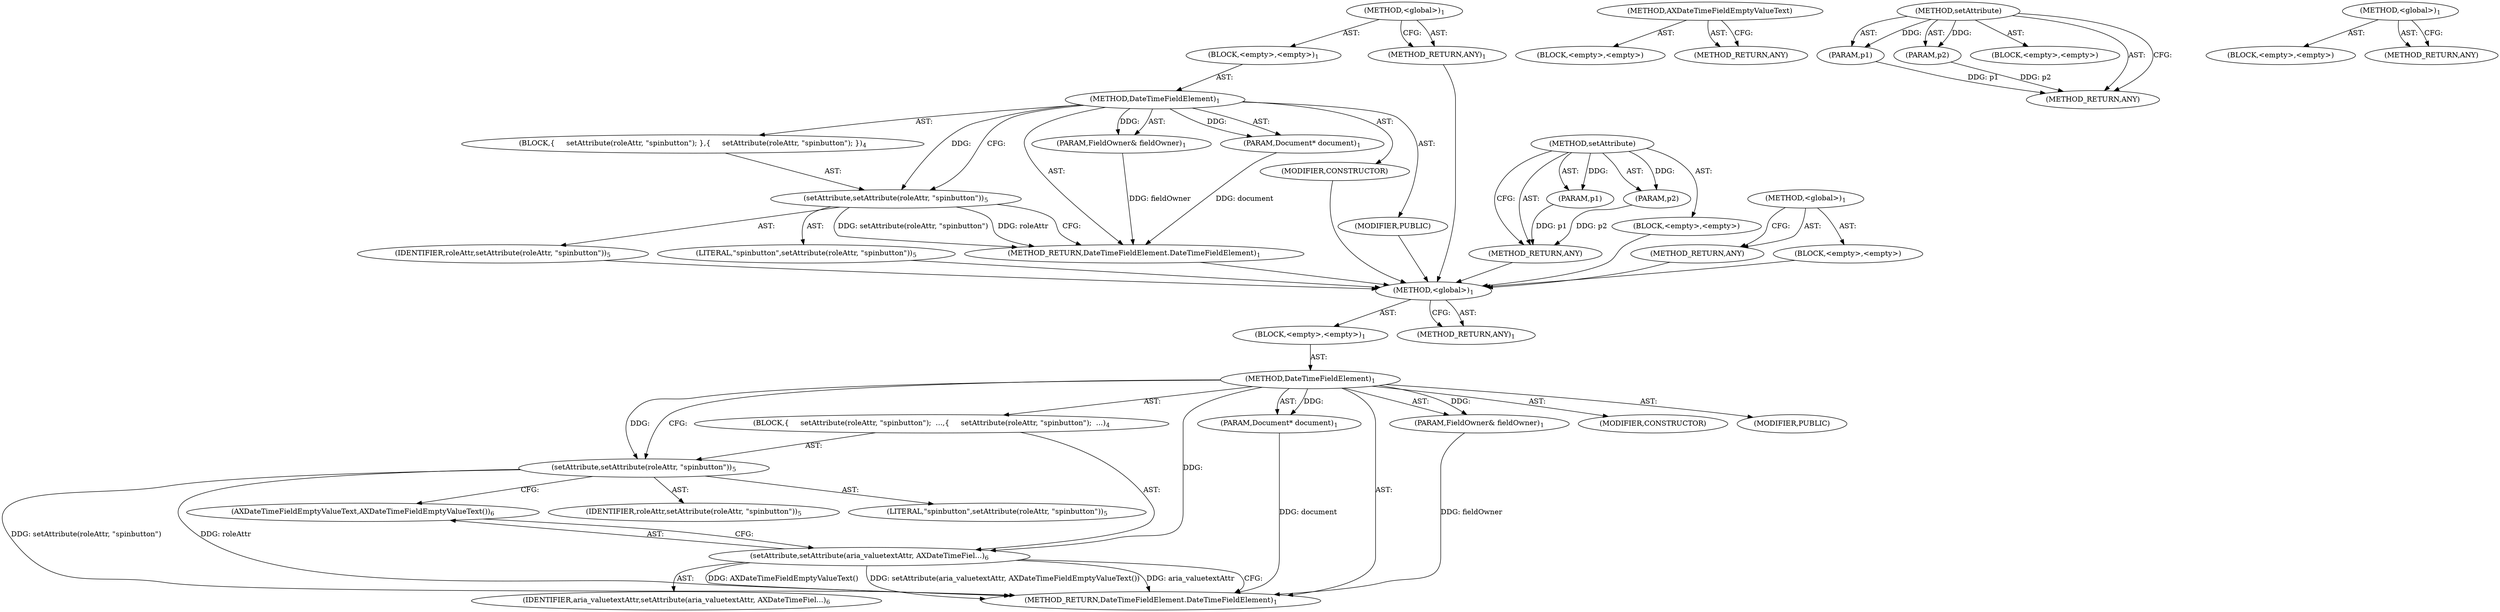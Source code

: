 digraph "&lt;global&gt;" {
vulnerable_6 [label=<(METHOD,&lt;global&gt;)<SUB>1</SUB>>];
vulnerable_7 [label=<(BLOCK,&lt;empty&gt;,&lt;empty&gt;)<SUB>1</SUB>>];
vulnerable_8 [label=<(METHOD,DateTimeFieldElement)<SUB>1</SUB>>];
vulnerable_9 [label=<(PARAM,Document* document)<SUB>1</SUB>>];
vulnerable_10 [label=<(PARAM,FieldOwner&amp; fieldOwner)<SUB>1</SUB>>];
vulnerable_11 [label=<(BLOCK,{
     setAttribute(roleAttr, &quot;spinbutton&quot;);
 },{
     setAttribute(roleAttr, &quot;spinbutton&quot;);
 })<SUB>4</SUB>>];
vulnerable_12 [label=<(setAttribute,setAttribute(roleAttr, &quot;spinbutton&quot;))<SUB>5</SUB>>];
vulnerable_13 [label=<(IDENTIFIER,roleAttr,setAttribute(roleAttr, &quot;spinbutton&quot;))<SUB>5</SUB>>];
vulnerable_14 [label=<(LITERAL,&quot;spinbutton&quot;,setAttribute(roleAttr, &quot;spinbutton&quot;))<SUB>5</SUB>>];
vulnerable_15 [label=<(MODIFIER,CONSTRUCTOR)>];
vulnerable_16 [label=<(MODIFIER,PUBLIC)>];
vulnerable_17 [label=<(METHOD_RETURN,DateTimeFieldElement.DateTimeFieldElement)<SUB>1</SUB>>];
vulnerable_19 [label=<(METHOD_RETURN,ANY)<SUB>1</SUB>>];
vulnerable_40 [label=<(METHOD,setAttribute)>];
vulnerable_41 [label=<(PARAM,p1)>];
vulnerable_42 [label=<(PARAM,p2)>];
vulnerable_43 [label=<(BLOCK,&lt;empty&gt;,&lt;empty&gt;)>];
vulnerable_44 [label=<(METHOD_RETURN,ANY)>];
vulnerable_34 [label=<(METHOD,&lt;global&gt;)<SUB>1</SUB>>];
vulnerable_35 [label=<(BLOCK,&lt;empty&gt;,&lt;empty&gt;)>];
vulnerable_36 [label=<(METHOD_RETURN,ANY)>];
fixed_6 [label=<(METHOD,&lt;global&gt;)<SUB>1</SUB>>];
fixed_7 [label=<(BLOCK,&lt;empty&gt;,&lt;empty&gt;)<SUB>1</SUB>>];
fixed_8 [label=<(METHOD,DateTimeFieldElement)<SUB>1</SUB>>];
fixed_9 [label=<(PARAM,Document* document)<SUB>1</SUB>>];
fixed_10 [label=<(PARAM,FieldOwner&amp; fieldOwner)<SUB>1</SUB>>];
fixed_11 [label=<(BLOCK,{
     setAttribute(roleAttr, &quot;spinbutton&quot;);
  ...,{
     setAttribute(roleAttr, &quot;spinbutton&quot;);
  ...)<SUB>4</SUB>>];
fixed_12 [label=<(setAttribute,setAttribute(roleAttr, &quot;spinbutton&quot;))<SUB>5</SUB>>];
fixed_13 [label=<(IDENTIFIER,roleAttr,setAttribute(roleAttr, &quot;spinbutton&quot;))<SUB>5</SUB>>];
fixed_14 [label=<(LITERAL,&quot;spinbutton&quot;,setAttribute(roleAttr, &quot;spinbutton&quot;))<SUB>5</SUB>>];
fixed_15 [label=<(setAttribute,setAttribute(aria_valuetextAttr, AXDateTimeFiel...)<SUB>6</SUB>>];
fixed_16 [label=<(IDENTIFIER,aria_valuetextAttr,setAttribute(aria_valuetextAttr, AXDateTimeFiel...)<SUB>6</SUB>>];
fixed_17 [label=<(AXDateTimeFieldEmptyValueText,AXDateTimeFieldEmptyValueText())<SUB>6</SUB>>];
fixed_18 [label=<(MODIFIER,CONSTRUCTOR)>];
fixed_19 [label=<(MODIFIER,PUBLIC)>];
fixed_20 [label=<(METHOD_RETURN,DateTimeFieldElement.DateTimeFieldElement)<SUB>1</SUB>>];
fixed_22 [label=<(METHOD_RETURN,ANY)<SUB>1</SUB>>];
fixed_48 [label=<(METHOD,AXDateTimeFieldEmptyValueText)>];
fixed_49 [label=<(BLOCK,&lt;empty&gt;,&lt;empty&gt;)>];
fixed_50 [label=<(METHOD_RETURN,ANY)>];
fixed_43 [label=<(METHOD,setAttribute)>];
fixed_44 [label=<(PARAM,p1)>];
fixed_45 [label=<(PARAM,p2)>];
fixed_46 [label=<(BLOCK,&lt;empty&gt;,&lt;empty&gt;)>];
fixed_47 [label=<(METHOD_RETURN,ANY)>];
fixed_37 [label=<(METHOD,&lt;global&gt;)<SUB>1</SUB>>];
fixed_38 [label=<(BLOCK,&lt;empty&gt;,&lt;empty&gt;)>];
fixed_39 [label=<(METHOD_RETURN,ANY)>];
vulnerable_6 -> vulnerable_7  [key=0, label="AST: "];
vulnerable_6 -> vulnerable_19  [key=0, label="AST: "];
vulnerable_6 -> vulnerable_19  [key=1, label="CFG: "];
vulnerable_7 -> vulnerable_8  [key=0, label="AST: "];
vulnerable_8 -> vulnerable_9  [key=0, label="AST: "];
vulnerable_8 -> vulnerable_9  [key=1, label="DDG: "];
vulnerable_8 -> vulnerable_10  [key=0, label="AST: "];
vulnerable_8 -> vulnerable_10  [key=1, label="DDG: "];
vulnerable_8 -> vulnerable_11  [key=0, label="AST: "];
vulnerable_8 -> vulnerable_15  [key=0, label="AST: "];
vulnerable_8 -> vulnerable_16  [key=0, label="AST: "];
vulnerable_8 -> vulnerable_17  [key=0, label="AST: "];
vulnerable_8 -> vulnerable_12  [key=0, label="CFG: "];
vulnerable_8 -> vulnerable_12  [key=1, label="DDG: "];
vulnerable_9 -> vulnerable_17  [key=0, label="DDG: document"];
vulnerable_10 -> vulnerable_17  [key=0, label="DDG: fieldOwner"];
vulnerable_11 -> vulnerable_12  [key=0, label="AST: "];
vulnerable_12 -> vulnerable_13  [key=0, label="AST: "];
vulnerable_12 -> vulnerable_14  [key=0, label="AST: "];
vulnerable_12 -> vulnerable_17  [key=0, label="CFG: "];
vulnerable_12 -> vulnerable_17  [key=1, label="DDG: setAttribute(roleAttr, &quot;spinbutton&quot;)"];
vulnerable_12 -> vulnerable_17  [key=2, label="DDG: roleAttr"];
vulnerable_13 -> fixed_6  [key=0];
vulnerable_14 -> fixed_6  [key=0];
vulnerable_15 -> fixed_6  [key=0];
vulnerable_16 -> fixed_6  [key=0];
vulnerable_17 -> fixed_6  [key=0];
vulnerable_19 -> fixed_6  [key=0];
vulnerable_40 -> vulnerable_41  [key=0, label="AST: "];
vulnerable_40 -> vulnerable_41  [key=1, label="DDG: "];
vulnerable_40 -> vulnerable_43  [key=0, label="AST: "];
vulnerable_40 -> vulnerable_42  [key=0, label="AST: "];
vulnerable_40 -> vulnerable_42  [key=1, label="DDG: "];
vulnerable_40 -> vulnerable_44  [key=0, label="AST: "];
vulnerable_40 -> vulnerable_44  [key=1, label="CFG: "];
vulnerable_41 -> vulnerable_44  [key=0, label="DDG: p1"];
vulnerable_42 -> vulnerable_44  [key=0, label="DDG: p2"];
vulnerable_43 -> fixed_6  [key=0];
vulnerable_44 -> fixed_6  [key=0];
vulnerable_34 -> vulnerable_35  [key=0, label="AST: "];
vulnerable_34 -> vulnerable_36  [key=0, label="AST: "];
vulnerable_34 -> vulnerable_36  [key=1, label="CFG: "];
vulnerable_35 -> fixed_6  [key=0];
vulnerable_36 -> fixed_6  [key=0];
fixed_6 -> fixed_7  [key=0, label="AST: "];
fixed_6 -> fixed_22  [key=0, label="AST: "];
fixed_6 -> fixed_22  [key=1, label="CFG: "];
fixed_7 -> fixed_8  [key=0, label="AST: "];
fixed_8 -> fixed_9  [key=0, label="AST: "];
fixed_8 -> fixed_9  [key=1, label="DDG: "];
fixed_8 -> fixed_10  [key=0, label="AST: "];
fixed_8 -> fixed_10  [key=1, label="DDG: "];
fixed_8 -> fixed_11  [key=0, label="AST: "];
fixed_8 -> fixed_18  [key=0, label="AST: "];
fixed_8 -> fixed_19  [key=0, label="AST: "];
fixed_8 -> fixed_20  [key=0, label="AST: "];
fixed_8 -> fixed_12  [key=0, label="CFG: "];
fixed_8 -> fixed_12  [key=1, label="DDG: "];
fixed_8 -> fixed_15  [key=0, label="DDG: "];
fixed_9 -> fixed_20  [key=0, label="DDG: document"];
fixed_10 -> fixed_20  [key=0, label="DDG: fieldOwner"];
fixed_11 -> fixed_12  [key=0, label="AST: "];
fixed_11 -> fixed_15  [key=0, label="AST: "];
fixed_12 -> fixed_13  [key=0, label="AST: "];
fixed_12 -> fixed_14  [key=0, label="AST: "];
fixed_12 -> fixed_17  [key=0, label="CFG: "];
fixed_12 -> fixed_20  [key=0, label="DDG: setAttribute(roleAttr, &quot;spinbutton&quot;)"];
fixed_12 -> fixed_20  [key=1, label="DDG: roleAttr"];
fixed_15 -> fixed_16  [key=0, label="AST: "];
fixed_15 -> fixed_17  [key=0, label="AST: "];
fixed_15 -> fixed_20  [key=0, label="CFG: "];
fixed_15 -> fixed_20  [key=1, label="DDG: AXDateTimeFieldEmptyValueText()"];
fixed_15 -> fixed_20  [key=2, label="DDG: setAttribute(aria_valuetextAttr, AXDateTimeFieldEmptyValueText())"];
fixed_15 -> fixed_20  [key=3, label="DDG: aria_valuetextAttr"];
fixed_17 -> fixed_15  [key=0, label="CFG: "];
fixed_48 -> fixed_49  [key=0, label="AST: "];
fixed_48 -> fixed_50  [key=0, label="AST: "];
fixed_48 -> fixed_50  [key=1, label="CFG: "];
fixed_43 -> fixed_44  [key=0, label="AST: "];
fixed_43 -> fixed_44  [key=1, label="DDG: "];
fixed_43 -> fixed_46  [key=0, label="AST: "];
fixed_43 -> fixed_45  [key=0, label="AST: "];
fixed_43 -> fixed_45  [key=1, label="DDG: "];
fixed_43 -> fixed_47  [key=0, label="AST: "];
fixed_43 -> fixed_47  [key=1, label="CFG: "];
fixed_44 -> fixed_47  [key=0, label="DDG: p1"];
fixed_45 -> fixed_47  [key=0, label="DDG: p2"];
fixed_37 -> fixed_38  [key=0, label="AST: "];
fixed_37 -> fixed_39  [key=0, label="AST: "];
fixed_37 -> fixed_39  [key=1, label="CFG: "];
}
